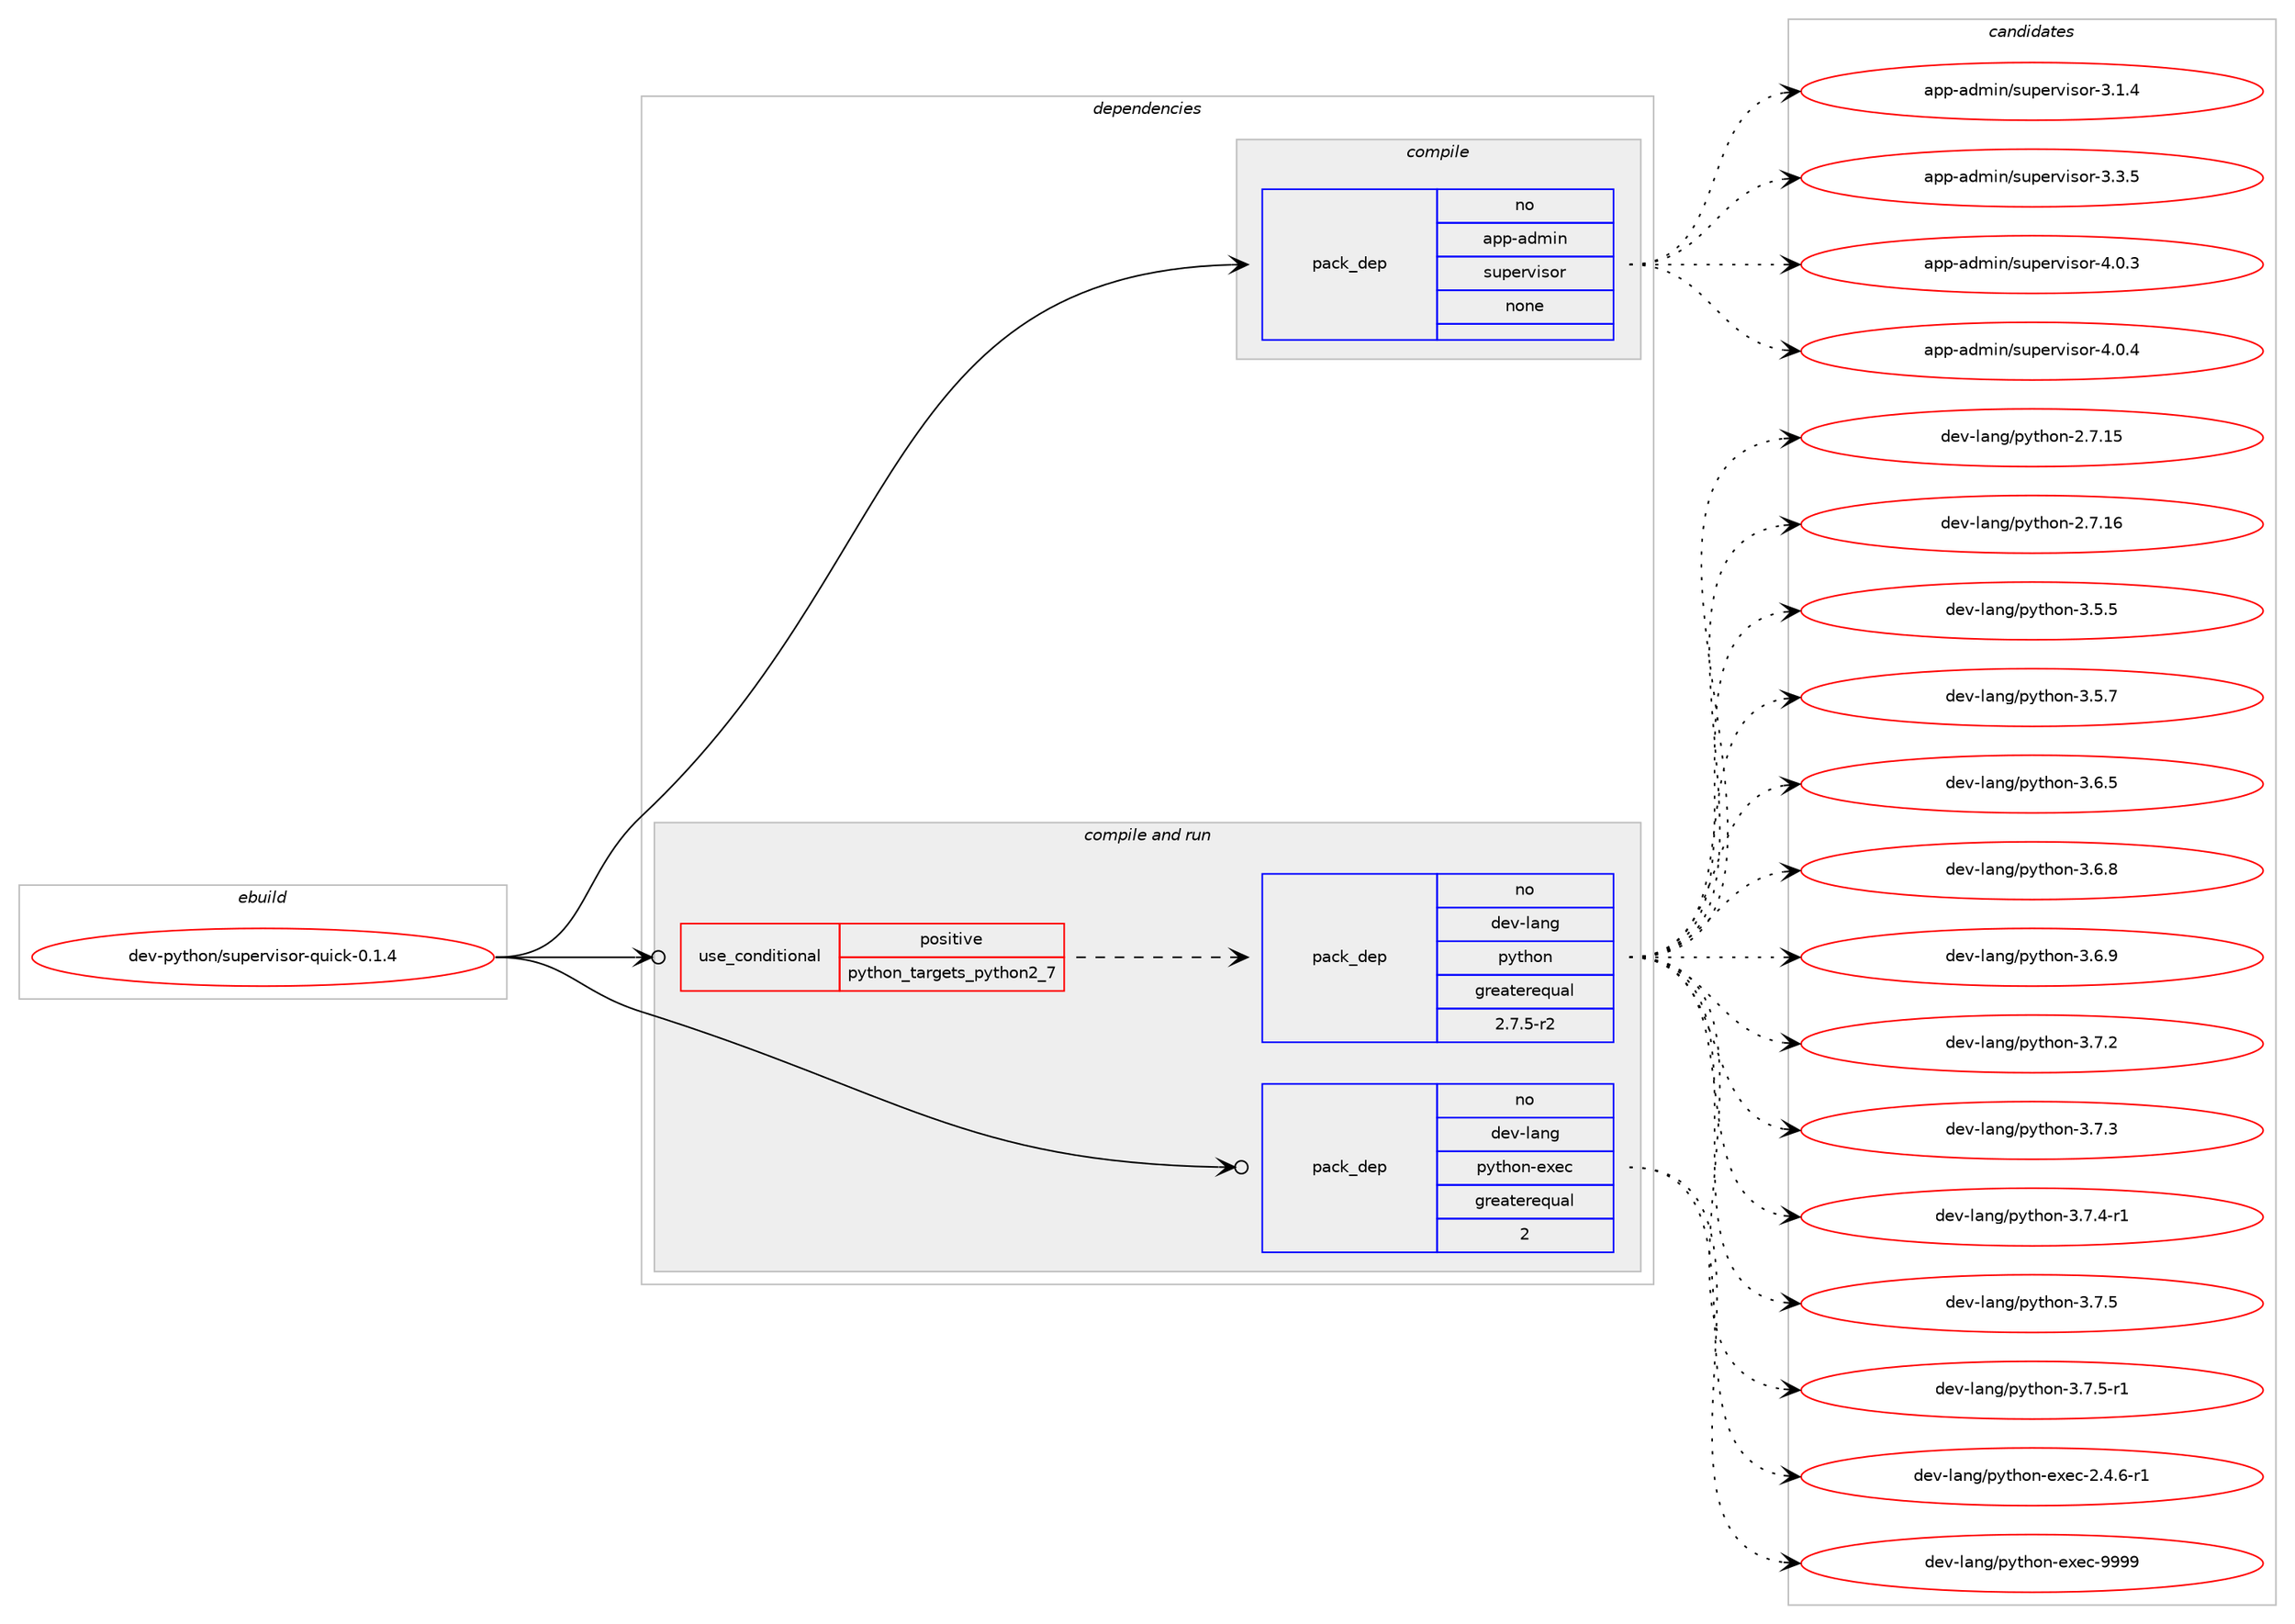 digraph prolog {

# *************
# Graph options
# *************

newrank=true;
concentrate=true;
compound=true;
graph [rankdir=LR,fontname=Helvetica,fontsize=10,ranksep=1.5];#, ranksep=2.5, nodesep=0.2];
edge  [arrowhead=vee];
node  [fontname=Helvetica,fontsize=10];

# **********
# The ebuild
# **********

subgraph cluster_leftcol {
color=gray;
rank=same;
label=<<i>ebuild</i>>;
id [label="dev-python/supervisor-quick-0.1.4", color=red, width=4, href="../dev-python/supervisor-quick-0.1.4.svg"];
}

# ****************
# The dependencies
# ****************

subgraph cluster_midcol {
color=gray;
label=<<i>dependencies</i>>;
subgraph cluster_compile {
fillcolor="#eeeeee";
style=filled;
label=<<i>compile</i>>;
subgraph pack477653 {
dependency639631 [label=<<TABLE BORDER="0" CELLBORDER="1" CELLSPACING="0" CELLPADDING="4" WIDTH="220"><TR><TD ROWSPAN="6" CELLPADDING="30">pack_dep</TD></TR><TR><TD WIDTH="110">no</TD></TR><TR><TD>app-admin</TD></TR><TR><TD>supervisor</TD></TR><TR><TD>none</TD></TR><TR><TD></TD></TR></TABLE>>, shape=none, color=blue];
}
id:e -> dependency639631:w [weight=20,style="solid",arrowhead="vee"];
}
subgraph cluster_compileandrun {
fillcolor="#eeeeee";
style=filled;
label=<<i>compile and run</i>>;
subgraph cond150096 {
dependency639632 [label=<<TABLE BORDER="0" CELLBORDER="1" CELLSPACING="0" CELLPADDING="4"><TR><TD ROWSPAN="3" CELLPADDING="10">use_conditional</TD></TR><TR><TD>positive</TD></TR><TR><TD>python_targets_python2_7</TD></TR></TABLE>>, shape=none, color=red];
subgraph pack477654 {
dependency639633 [label=<<TABLE BORDER="0" CELLBORDER="1" CELLSPACING="0" CELLPADDING="4" WIDTH="220"><TR><TD ROWSPAN="6" CELLPADDING="30">pack_dep</TD></TR><TR><TD WIDTH="110">no</TD></TR><TR><TD>dev-lang</TD></TR><TR><TD>python</TD></TR><TR><TD>greaterequal</TD></TR><TR><TD>2.7.5-r2</TD></TR></TABLE>>, shape=none, color=blue];
}
dependency639632:e -> dependency639633:w [weight=20,style="dashed",arrowhead="vee"];
}
id:e -> dependency639632:w [weight=20,style="solid",arrowhead="odotvee"];
subgraph pack477655 {
dependency639634 [label=<<TABLE BORDER="0" CELLBORDER="1" CELLSPACING="0" CELLPADDING="4" WIDTH="220"><TR><TD ROWSPAN="6" CELLPADDING="30">pack_dep</TD></TR><TR><TD WIDTH="110">no</TD></TR><TR><TD>dev-lang</TD></TR><TR><TD>python-exec</TD></TR><TR><TD>greaterequal</TD></TR><TR><TD>2</TD></TR></TABLE>>, shape=none, color=blue];
}
id:e -> dependency639634:w [weight=20,style="solid",arrowhead="odotvee"];
}
subgraph cluster_run {
fillcolor="#eeeeee";
style=filled;
label=<<i>run</i>>;
}
}

# **************
# The candidates
# **************

subgraph cluster_choices {
rank=same;
color=gray;
label=<<i>candidates</i>>;

subgraph choice477653 {
color=black;
nodesep=1;
choice97112112459710010910511047115117112101114118105115111114455146494652 [label="app-admin/supervisor-3.1.4", color=red, width=4,href="../app-admin/supervisor-3.1.4.svg"];
choice97112112459710010910511047115117112101114118105115111114455146514653 [label="app-admin/supervisor-3.3.5", color=red, width=4,href="../app-admin/supervisor-3.3.5.svg"];
choice97112112459710010910511047115117112101114118105115111114455246484651 [label="app-admin/supervisor-4.0.3", color=red, width=4,href="../app-admin/supervisor-4.0.3.svg"];
choice97112112459710010910511047115117112101114118105115111114455246484652 [label="app-admin/supervisor-4.0.4", color=red, width=4,href="../app-admin/supervisor-4.0.4.svg"];
dependency639631:e -> choice97112112459710010910511047115117112101114118105115111114455146494652:w [style=dotted,weight="100"];
dependency639631:e -> choice97112112459710010910511047115117112101114118105115111114455146514653:w [style=dotted,weight="100"];
dependency639631:e -> choice97112112459710010910511047115117112101114118105115111114455246484651:w [style=dotted,weight="100"];
dependency639631:e -> choice97112112459710010910511047115117112101114118105115111114455246484652:w [style=dotted,weight="100"];
}
subgraph choice477654 {
color=black;
nodesep=1;
choice10010111845108971101034711212111610411111045504655464953 [label="dev-lang/python-2.7.15", color=red, width=4,href="../dev-lang/python-2.7.15.svg"];
choice10010111845108971101034711212111610411111045504655464954 [label="dev-lang/python-2.7.16", color=red, width=4,href="../dev-lang/python-2.7.16.svg"];
choice100101118451089711010347112121116104111110455146534653 [label="dev-lang/python-3.5.5", color=red, width=4,href="../dev-lang/python-3.5.5.svg"];
choice100101118451089711010347112121116104111110455146534655 [label="dev-lang/python-3.5.7", color=red, width=4,href="../dev-lang/python-3.5.7.svg"];
choice100101118451089711010347112121116104111110455146544653 [label="dev-lang/python-3.6.5", color=red, width=4,href="../dev-lang/python-3.6.5.svg"];
choice100101118451089711010347112121116104111110455146544656 [label="dev-lang/python-3.6.8", color=red, width=4,href="../dev-lang/python-3.6.8.svg"];
choice100101118451089711010347112121116104111110455146544657 [label="dev-lang/python-3.6.9", color=red, width=4,href="../dev-lang/python-3.6.9.svg"];
choice100101118451089711010347112121116104111110455146554650 [label="dev-lang/python-3.7.2", color=red, width=4,href="../dev-lang/python-3.7.2.svg"];
choice100101118451089711010347112121116104111110455146554651 [label="dev-lang/python-3.7.3", color=red, width=4,href="../dev-lang/python-3.7.3.svg"];
choice1001011184510897110103471121211161041111104551465546524511449 [label="dev-lang/python-3.7.4-r1", color=red, width=4,href="../dev-lang/python-3.7.4-r1.svg"];
choice100101118451089711010347112121116104111110455146554653 [label="dev-lang/python-3.7.5", color=red, width=4,href="../dev-lang/python-3.7.5.svg"];
choice1001011184510897110103471121211161041111104551465546534511449 [label="dev-lang/python-3.7.5-r1", color=red, width=4,href="../dev-lang/python-3.7.5-r1.svg"];
dependency639633:e -> choice10010111845108971101034711212111610411111045504655464953:w [style=dotted,weight="100"];
dependency639633:e -> choice10010111845108971101034711212111610411111045504655464954:w [style=dotted,weight="100"];
dependency639633:e -> choice100101118451089711010347112121116104111110455146534653:w [style=dotted,weight="100"];
dependency639633:e -> choice100101118451089711010347112121116104111110455146534655:w [style=dotted,weight="100"];
dependency639633:e -> choice100101118451089711010347112121116104111110455146544653:w [style=dotted,weight="100"];
dependency639633:e -> choice100101118451089711010347112121116104111110455146544656:w [style=dotted,weight="100"];
dependency639633:e -> choice100101118451089711010347112121116104111110455146544657:w [style=dotted,weight="100"];
dependency639633:e -> choice100101118451089711010347112121116104111110455146554650:w [style=dotted,weight="100"];
dependency639633:e -> choice100101118451089711010347112121116104111110455146554651:w [style=dotted,weight="100"];
dependency639633:e -> choice1001011184510897110103471121211161041111104551465546524511449:w [style=dotted,weight="100"];
dependency639633:e -> choice100101118451089711010347112121116104111110455146554653:w [style=dotted,weight="100"];
dependency639633:e -> choice1001011184510897110103471121211161041111104551465546534511449:w [style=dotted,weight="100"];
}
subgraph choice477655 {
color=black;
nodesep=1;
choice10010111845108971101034711212111610411111045101120101994550465246544511449 [label="dev-lang/python-exec-2.4.6-r1", color=red, width=4,href="../dev-lang/python-exec-2.4.6-r1.svg"];
choice10010111845108971101034711212111610411111045101120101994557575757 [label="dev-lang/python-exec-9999", color=red, width=4,href="../dev-lang/python-exec-9999.svg"];
dependency639634:e -> choice10010111845108971101034711212111610411111045101120101994550465246544511449:w [style=dotted,weight="100"];
dependency639634:e -> choice10010111845108971101034711212111610411111045101120101994557575757:w [style=dotted,weight="100"];
}
}

}
